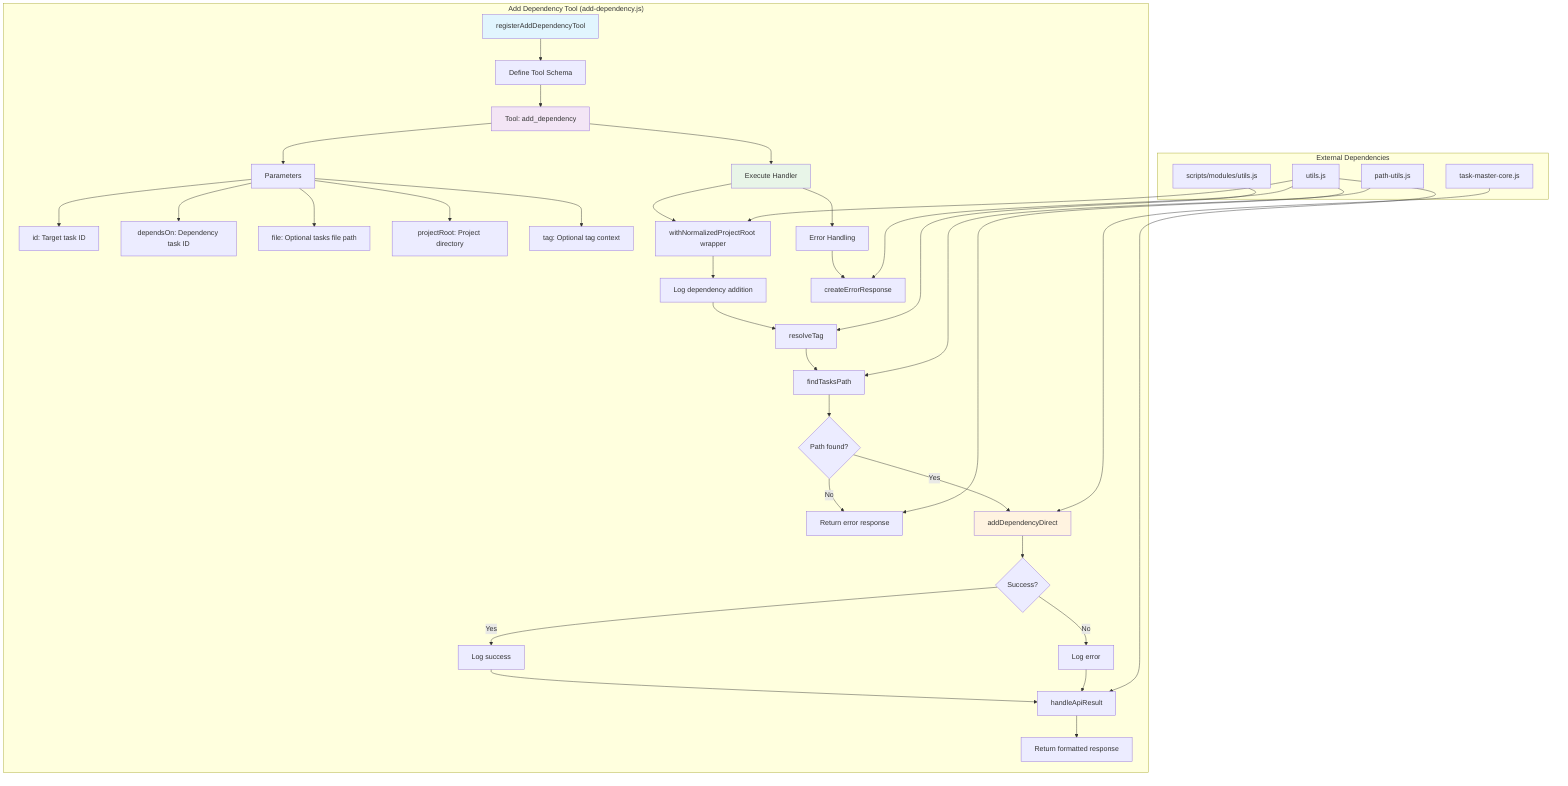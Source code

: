 graph TB
    subgraph "Add Dependency Tool (add-dependency.js)"
        A[registerAddDependencyTool] --> B[Define Tool Schema]
        B --> C[Tool: add_dependency]
        
        C --> D[Parameters]
        D --> E[id: Target task ID]
        D --> F[dependsOn: Dependency task ID]
        D --> G[file: Optional tasks file path]
        D --> H[projectRoot: Project directory]
        D --> I[tag: Optional tag context]
        
        C --> J[Execute Handler]
        J --> K[withNormalizedProjectRoot wrapper]
        K --> L[Log dependency addition]
        L --> M[resolveTag]
        M --> N[findTasksPath]
        N --> O{Path found?}
        
        O -->|No| P[Return error response]
        O -->|Yes| Q[addDependencyDirect]
        
        Q --> R{Success?}
        R -->|Yes| S[Log success]
        R -->|No| T[Log error]
        
        S --> U[handleApiResult]
        T --> U
        U --> V[Return formatted response]
        
        J --> W[Error Handling]
        W --> X[createErrorResponse]
    end
    
    subgraph "External Dependencies"
        Y[utils.js]
        Z[task-master-core.js]
        AA[path-utils.js]
        BB[scripts/modules/utils.js]
    end
    
    Y --> K
    Y --> P
    Y --> U
    Y --> X
    Z --> Q
    AA --> N
    BB --> M
    
    style A fill:#e1f5fe
    style C fill:#f3e5f5
    style J fill:#e8f5e8
    style Q fill:#fff3e0